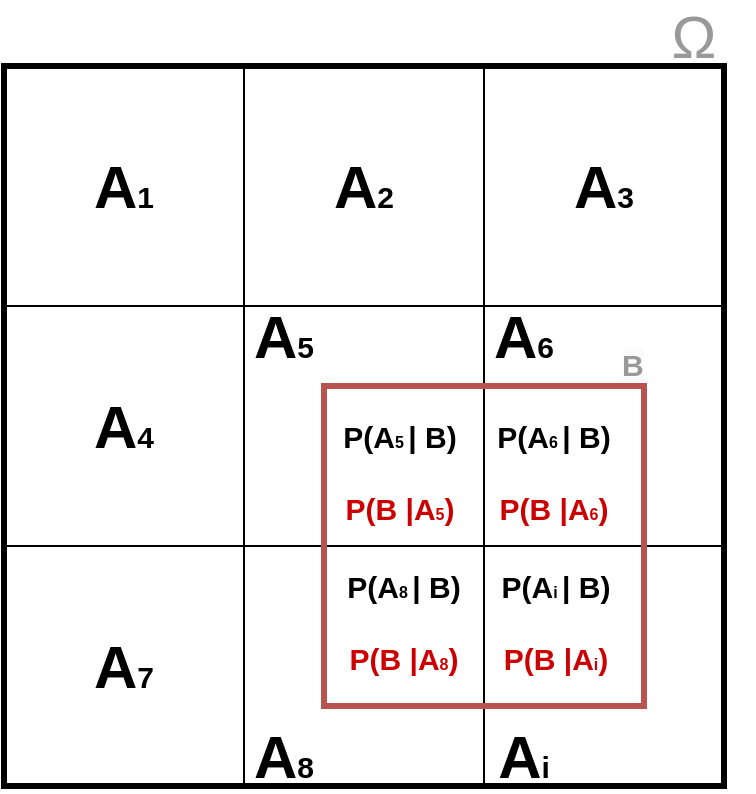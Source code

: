 <mxfile version="20.7.4" type="device"><diagram id="nQCzKPQf2c4HjYePvAId" name="Page-1"><mxGraphModel dx="704" dy="678" grid="1" gridSize="10" guides="1" tooltips="1" connect="1" arrows="1" fold="1" page="1" pageScale="1" pageWidth="850" pageHeight="1100" math="0" shadow="0"><root><mxCell id="0"/><mxCell id="1" parent="0"/><mxCell id="NOZPBldq-H8JV29v89Fa-1" value="" style="whiteSpace=wrap;html=1;aspect=fixed;fillColor=none;strokeWidth=3;" vertex="1" parent="1"><mxGeometry x="80" y="120" width="360" height="360" as="geometry"/></mxCell><mxCell id="NOZPBldq-H8JV29v89Fa-2" value="&lt;font color=&quot;#999999&quot;&gt;Ω&lt;/font&gt;" style="text;html=1;strokeColor=none;fillColor=none;align=center;verticalAlign=middle;whiteSpace=wrap;rounded=0;fontSize=30;fontStyle=0" vertex="1" parent="1"><mxGeometry x="395" y="90" width="60" height="30" as="geometry"/></mxCell><mxCell id="NOZPBldq-H8JV29v89Fa-3" value="" style="whiteSpace=wrap;html=1;aspect=fixed;fillColor=none;" vertex="1" parent="1"><mxGeometry x="80" y="120" width="120" height="120" as="geometry"/></mxCell><mxCell id="NOZPBldq-H8JV29v89Fa-4" value="" style="whiteSpace=wrap;html=1;aspect=fixed;fillColor=none;" vertex="1" parent="1"><mxGeometry x="200" y="120" width="120" height="120" as="geometry"/></mxCell><mxCell id="NOZPBldq-H8JV29v89Fa-5" value="" style="whiteSpace=wrap;html=1;aspect=fixed;fillColor=none;" vertex="1" parent="1"><mxGeometry x="320" y="120" width="120" height="120" as="geometry"/></mxCell><mxCell id="NOZPBldq-H8JV29v89Fa-6" value="" style="whiteSpace=wrap;html=1;aspect=fixed;fillColor=none;" vertex="1" parent="1"><mxGeometry x="80" y="240" width="120" height="120" as="geometry"/></mxCell><mxCell id="NOZPBldq-H8JV29v89Fa-7" value="" style="whiteSpace=wrap;html=1;aspect=fixed;fillColor=none;" vertex="1" parent="1"><mxGeometry x="200" y="240" width="120" height="120" as="geometry"/></mxCell><mxCell id="NOZPBldq-H8JV29v89Fa-8" value="" style="whiteSpace=wrap;html=1;aspect=fixed;fillColor=none;" vertex="1" parent="1"><mxGeometry x="320" y="240" width="120" height="120" as="geometry"/></mxCell><mxCell id="NOZPBldq-H8JV29v89Fa-9" value="" style="whiteSpace=wrap;html=1;aspect=fixed;fillColor=none;" vertex="1" parent="1"><mxGeometry x="80" y="360" width="120" height="120" as="geometry"/></mxCell><mxCell id="NOZPBldq-H8JV29v89Fa-10" value="" style="whiteSpace=wrap;html=1;aspect=fixed;fillColor=none;" vertex="1" parent="1"><mxGeometry x="200" y="360" width="120" height="120" as="geometry"/></mxCell><mxCell id="NOZPBldq-H8JV29v89Fa-11" value="" style="whiteSpace=wrap;html=1;aspect=fixed;fillColor=none;" vertex="1" parent="1"><mxGeometry x="320" y="360" width="120" height="120" as="geometry"/></mxCell><mxCell id="NOZPBldq-H8JV29v89Fa-12" value="" style="whiteSpace=wrap;html=1;aspect=fixed;strokeWidth=3;fillColor=none;strokeColor=#b85450;" vertex="1" parent="1"><mxGeometry x="240" y="280" width="160" height="160" as="geometry"/></mxCell><mxCell id="NOZPBldq-H8JV29v89Fa-13" value="A&lt;font style=&quot;font-size: 15px;&quot;&gt;1&lt;/font&gt;" style="text;html=1;strokeColor=none;fillColor=none;align=center;verticalAlign=middle;whiteSpace=wrap;rounded=0;fontSize=30;fontStyle=1" vertex="1" parent="1"><mxGeometry x="110" y="165" width="60" height="30" as="geometry"/></mxCell><mxCell id="NOZPBldq-H8JV29v89Fa-14" value="A&lt;font style=&quot;font-size: 15px;&quot;&gt;2&lt;/font&gt;" style="text;html=1;strokeColor=none;fillColor=none;align=center;verticalAlign=middle;whiteSpace=wrap;rounded=0;fontSize=30;fontStyle=1" vertex="1" parent="1"><mxGeometry x="230" y="165" width="60" height="30" as="geometry"/></mxCell><mxCell id="NOZPBldq-H8JV29v89Fa-15" value="A&lt;font style=&quot;font-size: 15px;&quot;&gt;3&lt;/font&gt;" style="text;html=1;strokeColor=none;fillColor=none;align=center;verticalAlign=middle;whiteSpace=wrap;rounded=0;fontSize=30;fontStyle=1" vertex="1" parent="1"><mxGeometry x="350" y="165" width="60" height="30" as="geometry"/></mxCell><mxCell id="NOZPBldq-H8JV29v89Fa-16" value="A&lt;font style=&quot;font-size: 15px;&quot;&gt;4&lt;/font&gt;" style="text;html=1;strokeColor=none;fillColor=none;align=center;verticalAlign=middle;whiteSpace=wrap;rounded=0;fontSize=30;fontStyle=1" vertex="1" parent="1"><mxGeometry x="110" y="285" width="60" height="30" as="geometry"/></mxCell><mxCell id="NOZPBldq-H8JV29v89Fa-17" value="A&lt;font style=&quot;font-size: 15px;&quot;&gt;5&lt;/font&gt;" style="text;html=1;strokeColor=none;fillColor=none;align=center;verticalAlign=middle;whiteSpace=wrap;rounded=0;fontSize=30;fontStyle=1" vertex="1" parent="1"><mxGeometry x="190" y="240" width="60" height="30" as="geometry"/></mxCell><mxCell id="NOZPBldq-H8JV29v89Fa-18" value="A&lt;font style=&quot;font-size: 15px;&quot;&gt;6&lt;/font&gt;" style="text;html=1;strokeColor=none;fillColor=none;align=center;verticalAlign=middle;whiteSpace=wrap;rounded=0;fontSize=30;fontStyle=1" vertex="1" parent="1"><mxGeometry x="310" y="240" width="60" height="30" as="geometry"/></mxCell><mxCell id="NOZPBldq-H8JV29v89Fa-19" value="A&lt;font style=&quot;font-size: 15px;&quot;&gt;7&lt;/font&gt;" style="text;html=1;strokeColor=none;fillColor=none;align=center;verticalAlign=middle;whiteSpace=wrap;rounded=0;fontSize=30;fontStyle=1" vertex="1" parent="1"><mxGeometry x="110" y="405" width="60" height="30" as="geometry"/></mxCell><mxCell id="NOZPBldq-H8JV29v89Fa-20" value="A&lt;font style=&quot;font-size: 15px;&quot;&gt;i&lt;/font&gt;" style="text;html=1;strokeColor=none;fillColor=none;align=center;verticalAlign=middle;whiteSpace=wrap;rounded=0;fontSize=30;fontStyle=1" vertex="1" parent="1"><mxGeometry x="310" y="450" width="60" height="30" as="geometry"/></mxCell><mxCell id="NOZPBldq-H8JV29v89Fa-21" value="A&lt;font style=&quot;font-size: 15px;&quot;&gt;8&lt;/font&gt;" style="text;html=1;strokeColor=none;fillColor=none;align=center;verticalAlign=middle;whiteSpace=wrap;rounded=0;fontSize=30;fontStyle=1" vertex="1" parent="1"><mxGeometry x="190" y="450" width="60" height="30" as="geometry"/></mxCell><mxCell id="NOZPBldq-H8JV29v89Fa-22" value="&lt;font style=&quot;&quot;&gt;&lt;span style=&quot;font-size: 15px;&quot;&gt;P(A&lt;/span&gt;&lt;font style=&quot;border-color: var(--border-color); font-size: 8px;&quot;&gt;5 &lt;/font&gt;&lt;font style=&quot;font-size: 15px; border-color: var(--border-color);&quot;&gt;|&amp;nbsp;&lt;/font&gt;&lt;span style=&quot;font-size: 15px;&quot;&gt;B)&lt;br&gt;&lt;font color=&quot;#cc0000&quot;&gt;P(B |&lt;/font&gt;&lt;/span&gt;&lt;font color=&quot;#cc0000&quot;&gt;&lt;span style=&quot;border-color: var(--border-color); font-size: 15px;&quot;&gt;A&lt;/span&gt;&lt;font style=&quot;border-color: var(--border-color); font-size: 8px;&quot;&gt;5&lt;/font&gt;&lt;/font&gt;&lt;span style=&quot;font-size: 15px;&quot;&gt;&lt;font color=&quot;#cc0000&quot;&gt;)&lt;/font&gt;&lt;br&gt;&lt;/span&gt;&lt;/font&gt;" style="text;html=1;strokeColor=none;fillColor=none;align=center;verticalAlign=middle;whiteSpace=wrap;rounded=0;fontSize=30;fontStyle=1" vertex="1" parent="1"><mxGeometry x="245" y="285" width="66" height="65" as="geometry"/></mxCell><mxCell id="NOZPBldq-H8JV29v89Fa-27" value="&lt;font style=&quot;&quot;&gt;&lt;span style=&quot;font-size: 15px;&quot;&gt;P(A&lt;/span&gt;&lt;font style=&quot;border-color: var(--border-color); font-size: 8px;&quot;&gt;6&amp;nbsp;&lt;/font&gt;&lt;font style=&quot;font-size: 15px; border-color: var(--border-color);&quot;&gt;|&amp;nbsp;&lt;/font&gt;&lt;span style=&quot;font-size: 15px;&quot;&gt;B)&lt;br&gt;&lt;font color=&quot;#cc0000&quot;&gt;P(B |&lt;/font&gt;&lt;/span&gt;&lt;font color=&quot;#cc0000&quot;&gt;&lt;span style=&quot;border-color: var(--border-color); font-size: 15px;&quot;&gt;A&lt;/span&gt;&lt;font style=&quot;border-color: var(--border-color); font-size: 8px;&quot;&gt;6&lt;/font&gt;&lt;/font&gt;&lt;span style=&quot;font-size: 15px;&quot;&gt;&lt;font color=&quot;#cc0000&quot;&gt;)&lt;/font&gt;&lt;br&gt;&lt;/span&gt;&lt;/font&gt;" style="text;html=1;strokeColor=none;fillColor=none;align=center;verticalAlign=middle;whiteSpace=wrap;rounded=0;fontSize=30;fontStyle=1" vertex="1" parent="1"><mxGeometry x="321.5" y="285" width="66" height="65" as="geometry"/></mxCell><mxCell id="NOZPBldq-H8JV29v89Fa-28" value="&lt;font style=&quot;&quot;&gt;&lt;span style=&quot;font-size: 15px;&quot;&gt;P(A&lt;/span&gt;&lt;font style=&quot;border-color: var(--border-color); font-size: 8px;&quot;&gt;8&amp;nbsp;&lt;/font&gt;&lt;font style=&quot;font-size: 15px; border-color: var(--border-color);&quot;&gt;|&amp;nbsp;&lt;/font&gt;&lt;span style=&quot;font-size: 15px;&quot;&gt;B)&lt;br&gt;&lt;font color=&quot;#cc0000&quot;&gt;P(B |&lt;/font&gt;&lt;/span&gt;&lt;font color=&quot;#cc0000&quot;&gt;&lt;span style=&quot;border-color: var(--border-color); font-size: 15px;&quot;&gt;A&lt;/span&gt;&lt;font style=&quot;border-color: var(--border-color); font-size: 8px;&quot;&gt;8&lt;/font&gt;&lt;/font&gt;&lt;span style=&quot;font-size: 15px;&quot;&gt;&lt;font color=&quot;#cc0000&quot;&gt;)&lt;/font&gt;&lt;br&gt;&lt;/span&gt;&lt;/font&gt;" style="text;html=1;strokeColor=none;fillColor=none;align=center;verticalAlign=middle;whiteSpace=wrap;rounded=0;fontSize=30;fontStyle=1" vertex="1" parent="1"><mxGeometry x="246.5" y="360" width="66" height="65" as="geometry"/></mxCell><mxCell id="NOZPBldq-H8JV29v89Fa-29" value="&lt;font style=&quot;&quot;&gt;&lt;span style=&quot;font-size: 15px;&quot;&gt;P(A&lt;/span&gt;&lt;font style=&quot;border-color: var(--border-color); font-size: 8px;&quot;&gt;i&amp;nbsp;&lt;/font&gt;&lt;font style=&quot;font-size: 15px; border-color: var(--border-color);&quot;&gt;|&amp;nbsp;&lt;/font&gt;&lt;span style=&quot;font-size: 15px;&quot;&gt;B)&lt;br&gt;&lt;font color=&quot;#cc0000&quot;&gt;P(B |&lt;/font&gt;&lt;/span&gt;&lt;font color=&quot;#cc0000&quot;&gt;&lt;span style=&quot;border-color: var(--border-color); font-size: 15px;&quot;&gt;A&lt;/span&gt;&lt;font style=&quot;border-color: var(--border-color); font-size: 8px;&quot;&gt;i&lt;/font&gt;&lt;/font&gt;&lt;span style=&quot;font-size: 15px;&quot;&gt;&lt;font color=&quot;#cc0000&quot;&gt;)&lt;/font&gt;&lt;br&gt;&lt;/span&gt;&lt;/font&gt;" style="text;html=1;strokeColor=none;fillColor=none;align=center;verticalAlign=middle;whiteSpace=wrap;rounded=0;fontSize=30;fontStyle=1" vertex="1" parent="1"><mxGeometry x="322.5" y="360" width="66" height="65" as="geometry"/></mxCell><mxCell id="NOZPBldq-H8JV29v89Fa-30" value="&lt;span style=&quot;font-family: Helvetica; font-size: 15px; font-style: normal; font-variant-ligatures: normal; font-variant-caps: normal; font-weight: 700; letter-spacing: normal; orphans: 2; text-align: center; text-indent: 0px; text-transform: none; widows: 2; word-spacing: 0px; -webkit-text-stroke-width: 0px; background-color: rgb(251, 251, 251); text-decoration-thickness: initial; text-decoration-style: initial; text-decoration-color: initial; float: none; display: inline !important;&quot;&gt;&lt;font color=&quot;#999999&quot;&gt;B&lt;/font&gt;&lt;/span&gt;" style="text;whiteSpace=wrap;html=1;fontSize=8;fontColor=#CC0000;" vertex="1" parent="1"><mxGeometry x="387" y="254" width="40" height="40" as="geometry"/></mxCell></root></mxGraphModel></diagram></mxfile>